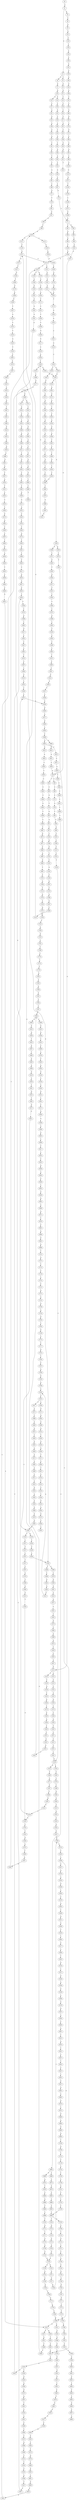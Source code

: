 strict digraph  {
	S0 -> S1 [ label = A ];
	S1 -> S2 [ label = G ];
	S1 -> S3 [ label = A ];
	S2 -> S4 [ label = C ];
	S2 -> S5 [ label = T ];
	S3 -> S6 [ label = C ];
	S4 -> S7 [ label = A ];
	S5 -> S8 [ label = A ];
	S6 -> S9 [ label = A ];
	S7 -> S10 [ label = G ];
	S8 -> S11 [ label = G ];
	S9 -> S12 [ label = G ];
	S10 -> S13 [ label = A ];
	S10 -> S14 [ label = G ];
	S11 -> S15 [ label = C ];
	S12 -> S16 [ label = C ];
	S13 -> S17 [ label = T ];
	S14 -> S18 [ label = T ];
	S15 -> S19 [ label = T ];
	S16 -> S20 [ label = T ];
	S17 -> S21 [ label = A ];
	S18 -> S22 [ label = G ];
	S19 -> S23 [ label = C ];
	S20 -> S24 [ label = A ];
	S21 -> S25 [ label = A ];
	S22 -> S26 [ label = C ];
	S23 -> S27 [ label = C ];
	S24 -> S28 [ label = C ];
	S25 -> S29 [ label = A ];
	S26 -> S30 [ label = A ];
	S27 -> S31 [ label = A ];
	S28 -> S32 [ label = G ];
	S29 -> S33 [ label = A ];
	S30 -> S34 [ label = C ];
	S31 -> S35 [ label = C ];
	S32 -> S36 [ label = A ];
	S33 -> S37 [ label = A ];
	S34 -> S38 [ label = G ];
	S35 -> S39 [ label = C ];
	S36 -> S40 [ label = G ];
	S37 -> S41 [ label = C ];
	S38 -> S42 [ label = C ];
	S39 -> S43 [ label = G ];
	S40 -> S44 [ label = A ];
	S41 -> S45 [ label = T ];
	S42 -> S46 [ label = G ];
	S43 -> S47 [ label = G ];
	S44 -> S48 [ label = A ];
	S45 -> S49 [ label = T ];
	S46 -> S50 [ label = G ];
	S47 -> S51 [ label = A ];
	S48 -> S52 [ label = C ];
	S49 -> S53 [ label = T ];
	S50 -> S54 [ label = T ];
	S51 -> S55 [ label = C ];
	S52 -> S56 [ label = T ];
	S53 -> S57 [ label = G ];
	S54 -> S58 [ label = G ];
	S55 -> S59 [ label = G ];
	S56 -> S60 [ label = G ];
	S57 -> S61 [ label = C ];
	S58 -> S62 [ label = C ];
	S59 -> S63 [ label = C ];
	S59 -> S64 [ label = T ];
	S60 -> S65 [ label = G ];
	S61 -> S66 [ label = C ];
	S62 -> S67 [ label = C ];
	S63 -> S68 [ label = C ];
	S64 -> S69 [ label = C ];
	S65 -> S70 [ label = C ];
	S66 -> S71 [ label = G ];
	S67 -> S72 [ label = G ];
	S68 -> S73 [ label = C ];
	S69 -> S74 [ label = G ];
	S70 -> S75 [ label = G ];
	S71 -> S76 [ label = T ];
	S72 -> S77 [ label = C ];
	S73 -> S78 [ label = A ];
	S74 -> S79 [ label = T ];
	S75 -> S80 [ label = C ];
	S76 -> S81 [ label = A ];
	S77 -> S82 [ label = C ];
	S77 -> S83 [ label = A ];
	S78 -> S84 [ label = T ];
	S79 -> S85 [ label = G ];
	S80 -> S86 [ label = A ];
	S81 -> S87 [ label = G ];
	S82 -> S88 [ label = G ];
	S83 -> S89 [ label = A ];
	S84 -> S90 [ label = C ];
	S85 -> S91 [ label = A ];
	S86 -> S92 [ label = G ];
	S87 -> S93 [ label = C ];
	S88 -> S94 [ label = G ];
	S89 -> S95 [ label = C ];
	S90 -> S96 [ label = G ];
	S91 -> S97 [ label = C ];
	S92 -> S98 [ label = C ];
	S93 -> S99 [ label = C ];
	S94 -> S100 [ label = T ];
	S95 -> S101 [ label = C ];
	S96 -> S102 [ label = T ];
	S97 -> S103 [ label = C ];
	S98 -> S104 [ label = G ];
	S99 -> S105 [ label = G ];
	S100 -> S106 [ label = G ];
	S101 -> S107 [ label = A ];
	S102 -> S108 [ label = C ];
	S103 -> S109 [ label = G ];
	S104 -> S110 [ label = G ];
	S105 -> S111 [ label = G ];
	S105 -> S112 [ label = C ];
	S106 -> S113 [ label = G ];
	S107 -> S114 [ label = G ];
	S108 -> S115 [ label = C ];
	S109 -> S116 [ label = G ];
	S110 -> S117 [ label = G ];
	S111 -> S118 [ label = T ];
	S112 -> S119 [ label = T ];
	S113 -> S120 [ label = T ];
	S113 -> S121 [ label = A ];
	S114 -> S122 [ label = A ];
	S114 -> S123 [ label = T ];
	S115 -> S124 [ label = T ];
	S116 -> S125 [ label = T ];
	S117 -> S126 [ label = T ];
	S118 -> S127 [ label = G ];
	S119 -> S128 [ label = G ];
	S120 -> S129 [ label = G ];
	S120 -> S130 [ label = T ];
	S121 -> S131 [ label = A ];
	S122 -> S132 [ label = A ];
	S123 -> S133 [ label = C ];
	S124 -> S134 [ label = C ];
	S125 -> S135 [ label = C ];
	S126 -> S136 [ label = G ];
	S127 -> S137 [ label = A ];
	S127 -> S113 [ label = G ];
	S128 -> S138 [ label = G ];
	S129 -> S139 [ label = G ];
	S130 -> S140 [ label = A ];
	S131 -> S141 [ label = G ];
	S132 -> S142 [ label = C ];
	S133 -> S143 [ label = G ];
	S134 -> S144 [ label = T ];
	S135 -> S145 [ label = G ];
	S136 -> S146 [ label = C ];
	S137 -> S147 [ label = C ];
	S138 -> S148 [ label = A ];
	S139 -> S149 [ label = A ];
	S140 -> S150 [ label = G ];
	S141 -> S151 [ label = A ];
	S142 -> S152 [ label = A ];
	S143 -> S153 [ label = C ];
	S144 -> S154 [ label = T ];
	S144 -> S155 [ label = G ];
	S145 -> S156 [ label = C ];
	S146 -> S157 [ label = C ];
	S147 -> S158 [ label = G ];
	S148 -> S159 [ label = A ];
	S149 -> S160 [ label = A ];
	S150 -> S161 [ label = A ];
	S151 -> S162 [ label = A ];
	S152 -> S163 [ label = G ];
	S153 -> S164 [ label = G ];
	S154 -> S165 [ label = C ];
	S155 -> S166 [ label = T ];
	S156 -> S167 [ label = G ];
	S157 -> S168 [ label = G ];
	S158 -> S169 [ label = T ];
	S159 -> S170 [ label = G ];
	S160 -> S171 [ label = C ];
	S161 -> S172 [ label = A ];
	S162 -> S173 [ label = C ];
	S163 -> S174 [ label = C ];
	S164 -> S175 [ label = C ];
	S165 -> S176 [ label = T ];
	S166 -> S177 [ label = C ];
	S167 -> S178 [ label = T ];
	S168 -> S77 [ label = C ];
	S169 -> S179 [ label = G ];
	S170 -> S180 [ label = A ];
	S171 -> S181 [ label = C ];
	S172 -> S182 [ label = G ];
	S173 -> S183 [ label = G ];
	S174 -> S184 [ label = C ];
	S175 -> S185 [ label = A ];
	S176 -> S186 [ label = C ];
	S177 -> S187 [ label = G ];
	S178 -> S188 [ label = A ];
	S179 -> S189 [ label = G ];
	S180 -> S162 [ label = A ];
	S181 -> S190 [ label = T ];
	S182 -> S191 [ label = G ];
	S183 -> S192 [ label = G ];
	S184 -> S193 [ label = G ];
	S185 -> S194 [ label = G ];
	S186 -> S195 [ label = G ];
	S187 -> S196 [ label = T ];
	S188 -> S197 [ label = G ];
	S189 -> S198 [ label = G ];
	S190 -> S199 [ label = C ];
	S191 -> S200 [ label = G ];
	S192 -> S201 [ label = C ];
	S193 -> S202 [ label = T ];
	S194 -> S203 [ label = C ];
	S195 -> S204 [ label = G ];
	S196 -> S205 [ label = G ];
	S197 -> S206 [ label = C ];
	S198 -> S207 [ label = T ];
	S199 -> S208 [ label = G ];
	S200 -> S209 [ label = G ];
	S201 -> S210 [ label = A ];
	S202 -> S211 [ label = C ];
	S203 -> S212 [ label = C ];
	S204 -> S213 [ label = A ];
	S205 -> S214 [ label = G ];
	S206 -> S215 [ label = C ];
	S207 -> S216 [ label = A ];
	S208 -> S217 [ label = G ];
	S209 -> S218 [ label = T ];
	S209 -> S219 [ label = G ];
	S210 -> S220 [ label = C ];
	S211 -> S221 [ label = C ];
	S212 -> S222 [ label = G ];
	S213 -> S223 [ label = G ];
	S214 -> S224 [ label = T ];
	S215 -> S105 [ label = G ];
	S216 -> S225 [ label = C ];
	S217 -> S226 [ label = C ];
	S218 -> S227 [ label = C ];
	S219 -> S228 [ label = T ];
	S220 -> S229 [ label = C ];
	S220 -> S230 [ label = T ];
	S221 -> S231 [ label = T ];
	S222 -> S232 [ label = G ];
	S223 -> S233 [ label = A ];
	S224 -> S234 [ label = A ];
	S225 -> S235 [ label = T ];
	S226 -> S236 [ label = A ];
	S227 -> S237 [ label = T ];
	S228 -> S238 [ label = C ];
	S229 -> S239 [ label = G ];
	S230 -> S240 [ label = G ];
	S231 -> S241 [ label = C ];
	S232 -> S242 [ label = T ];
	S233 -> S243 [ label = G ];
	S234 -> S244 [ label = C ];
	S235 -> S245 [ label = A ];
	S236 -> S246 [ label = C ];
	S237 -> S247 [ label = C ];
	S238 -> S248 [ label = C ];
	S239 -> S249 [ label = A ];
	S239 -> S250 [ label = G ];
	S240 -> S251 [ label = G ];
	S241 -> S144 [ label = T ];
	S242 -> S127 [ label = G ];
	S243 -> S252 [ label = G ];
	S244 -> S253 [ label = C ];
	S245 -> S254 [ label = T ];
	S246 -> S255 [ label = G ];
	S246 -> S256 [ label = C ];
	S247 -> S257 [ label = T ];
	S248 -> S258 [ label = G ];
	S249 -> S259 [ label = G ];
	S249 -> S260 [ label = A ];
	S250 -> S261 [ label = G ];
	S251 -> S262 [ label = G ];
	S252 -> S263 [ label = T ];
	S253 -> S264 [ label = G ];
	S254 -> S265 [ label = T ];
	S255 -> S266 [ label = C ];
	S256 -> S239 [ label = G ];
	S257 -> S267 [ label = C ];
	S258 -> S268 [ label = C ];
	S258 -> S269 [ label = T ];
	S259 -> S270 [ label = T ];
	S260 -> S271 [ label = T ];
	S261 -> S272 [ label = A ];
	S262 -> S273 [ label = A ];
	S263 -> S274 [ label = C ];
	S264 -> S275 [ label = G ];
	S265 -> S276 [ label = G ];
	S266 -> S277 [ label = G ];
	S267 -> S278 [ label = G ];
	S268 -> S279 [ label = C ];
	S269 -> S280 [ label = C ];
	S270 -> S281 [ label = C ];
	S271 -> S282 [ label = G ];
	S272 -> S283 [ label = A ];
	S273 -> S284 [ label = A ];
	S274 -> S285 [ label = C ];
	S275 -> S286 [ label = T ];
	S276 -> S287 [ label = G ];
	S277 -> S288 [ label = C ];
	S278 -> S289 [ label = T ];
	S279 -> S290 [ label = G ];
	S280 -> S291 [ label = G ];
	S281 -> S292 [ label = C ];
	S282 -> S293 [ label = T ];
	S283 -> S294 [ label = T ];
	S284 -> S295 [ label = C ];
	S285 -> S296 [ label = C ];
	S286 -> S297 [ label = G ];
	S287 -> S298 [ label = A ];
	S288 -> S299 [ label = G ];
	S289 -> S300 [ label = G ];
	S290 -> S301 [ label = G ];
	S291 -> S302 [ label = G ];
	S292 -> S303 [ label = A ];
	S293 -> S304 [ label = A ];
	S294 -> S305 [ label = T ];
	S295 -> S306 [ label = T ];
	S296 -> S307 [ label = A ];
	S296 -> S308 [ label = G ];
	S297 -> S309 [ label = G ];
	S298 -> S310 [ label = A ];
	S299 -> S311 [ label = C ];
	S299 -> S312 [ label = G ];
	S300 -> S313 [ label = G ];
	S301 -> S314 [ label = A ];
	S302 -> S315 [ label = A ];
	S303 -> S316 [ label = G ];
	S304 -> S317 [ label = G ];
	S305 -> S318 [ label = G ];
	S306 -> S319 [ label = G ];
	S307 -> S320 [ label = G ];
	S308 -> S321 [ label = G ];
	S308 -> S322 [ label = A ];
	S309 -> S120 [ label = T ];
	S310 -> S323 [ label = C ];
	S311 -> S324 [ label = G ];
	S312 -> S325 [ label = C ];
	S313 -> S326 [ label = T ];
	S314 -> S327 [ label = A ];
	S315 -> S328 [ label = A ];
	S316 -> S329 [ label = T ];
	S316 -> S330 [ label = C ];
	S317 -> S331 [ label = T ];
	S318 -> S332 [ label = A ];
	S319 -> S333 [ label = G ];
	S320 -> S334 [ label = A ];
	S321 -> S335 [ label = A ];
	S322 -> S336 [ label = G ];
	S322 -> S337 [ label = A ];
	S323 -> S338 [ label = G ];
	S324 -> S339 [ label = T ];
	S325 -> S340 [ label = T ];
	S326 -> S234 [ label = A ];
	S327 -> S341 [ label = C ];
	S328 -> S342 [ label = C ];
	S329 -> S343 [ label = A ];
	S330 -> S344 [ label = T ];
	S331 -> S345 [ label = T ];
	S332 -> S346 [ label = A ];
	S333 -> S347 [ label = A ];
	S334 -> S348 [ label = G ];
	S335 -> S349 [ label = G ];
	S336 -> S350 [ label = T ];
	S337 -> S351 [ label = G ];
	S338 -> S352 [ label = G ];
	S339 -> S353 [ label = C ];
	S340 -> S354 [ label = G ];
	S341 -> S355 [ label = T ];
	S342 -> S356 [ label = A ];
	S342 -> S357 [ label = T ];
	S343 -> S358 [ label = G ];
	S344 -> S359 [ label = T ];
	S345 -> S360 [ label = T ];
	S346 -> S361 [ label = C ];
	S347 -> S362 [ label = C ];
	S348 -> S363 [ label = C ];
	S349 -> S364 [ label = G ];
	S350 -> S365 [ label = C ];
	S351 -> S366 [ label = T ];
	S352 -> S367 [ label = T ];
	S353 -> S368 [ label = G ];
	S354 -> S369 [ label = G ];
	S355 -> S370 [ label = G ];
	S356 -> S371 [ label = G ];
	S357 -> S372 [ label = A ];
	S358 -> S373 [ label = G ];
	S359 -> S374 [ label = C ];
	S360 -> S375 [ label = C ];
	S361 -> S376 [ label = C ];
	S362 -> S377 [ label = C ];
	S363 -> S378 [ label = C ];
	S364 -> S379 [ label = C ];
	S365 -> S292 [ label = C ];
	S366 -> S380 [ label = C ];
	S367 -> S381 [ label = A ];
	S368 -> S382 [ label = A ];
	S369 -> S383 [ label = A ];
	S370 -> S384 [ label = C ];
	S371 -> S385 [ label = G ];
	S372 -> S386 [ label = C ];
	S373 -> S387 [ label = G ];
	S374 -> S388 [ label = A ];
	S375 -> S389 [ label = A ];
	S376 -> S390 [ label = C ];
	S377 -> S391 [ label = C ];
	S378 -> S392 [ label = A ];
	S379 -> S393 [ label = G ];
	S380 -> S394 [ label = G ];
	S381 -> S395 [ label = C ];
	S382 -> S396 [ label = C ];
	S383 -> S397 [ label = A ];
	S384 -> S398 [ label = A ];
	S385 -> S399 [ label = A ];
	S386 -> S400 [ label = A ];
	S387 -> S401 [ label = T ];
	S388 -> S402 [ label = C ];
	S389 -> S403 [ label = C ];
	S390 -> S404 [ label = G ];
	S391 -> S405 [ label = G ];
	S392 -> S406 [ label = C ];
	S393 -> S407 [ label = T ];
	S394 -> S408 [ label = C ];
	S394 -> S409 [ label = A ];
	S395 -> S410 [ label = G ];
	S396 -> S411 [ label = G ];
	S397 -> S412 [ label = T ];
	S398 -> S413 [ label = A ];
	S399 -> S414 [ label = A ];
	S400 -> S415 [ label = A ];
	S401 -> S416 [ label = C ];
	S402 -> S417 [ label = G ];
	S403 -> S418 [ label = T ];
	S404 -> S419 [ label = T ];
	S405 -> S420 [ label = T ];
	S406 -> S421 [ label = G ];
	S407 -> S422 [ label = G ];
	S408 -> S423 [ label = G ];
	S409 -> S424 [ label = G ];
	S410 -> S425 [ label = A ];
	S411 -> S426 [ label = C ];
	S412 -> S427 [ label = G ];
	S413 -> S428 [ label = C ];
	S414 -> S429 [ label = T ];
	S415 -> S430 [ label = C ];
	S416 -> S431 [ label = A ];
	S417 -> S432 [ label = C ];
	S418 -> S433 [ label = C ];
	S419 -> S434 [ label = C ];
	S420 -> S435 [ label = C ];
	S421 -> S436 [ label = G ];
	S422 -> S437 [ label = G ];
	S423 -> S438 [ label = G ];
	S424 -> S439 [ label = G ];
	S425 -> S440 [ label = A ];
	S426 -> S441 [ label = G ];
	S427 -> S442 [ label = G ];
	S428 -> S443 [ label = C ];
	S429 -> S444 [ label = A ];
	S430 -> S445 [ label = G ];
	S431 -> S446 [ label = C ];
	S432 -> S447 [ label = C ];
	S433 -> S448 [ label = C ];
	S434 -> S449 [ label = T ];
	S435 -> S449 [ label = T ];
	S436 -> S450 [ label = T ];
	S437 -> S451 [ label = T ];
	S438 -> S452 [ label = C ];
	S439 -> S453 [ label = T ];
	S440 -> S454 [ label = G ];
	S441 -> S455 [ label = C ];
	S442 -> S456 [ label = G ];
	S443 -> S457 [ label = A ];
	S444 -> S458 [ label = G ];
	S445 -> S459 [ label = A ];
	S446 -> S460 [ label = T ];
	S447 -> S461 [ label = C ];
	S448 -> S462 [ label = T ];
	S449 -> S463 [ label = C ];
	S450 -> S464 [ label = T ];
	S451 -> S465 [ label = A ];
	S452 -> S466 [ label = T ];
	S453 -> S467 [ label = A ];
	S454 -> S468 [ label = A ];
	S455 -> S469 [ label = C ];
	S456 -> S470 [ label = G ];
	S457 -> S114 [ label = G ];
	S458 -> S471 [ label = T ];
	S459 -> S472 [ label = A ];
	S460 -> S473 [ label = C ];
	S461 -> S474 [ label = T ];
	S462 -> S475 [ label = T ];
	S463 -> S476 [ label = G ];
	S464 -> S477 [ label = A ];
	S465 -> S478 [ label = T ];
	S466 -> S479 [ label = A ];
	S467 -> S480 [ label = T ];
	S468 -> S481 [ label = A ];
	S469 -> S482 [ label = T ];
	S470 -> S483 [ label = T ];
	S471 -> S484 [ label = C ];
	S472 -> S485 [ label = A ];
	S473 -> S486 [ label = G ];
	S474 -> S487 [ label = T ];
	S475 -> S488 [ label = T ];
	S476 -> S489 [ label = G ];
	S477 -> S490 [ label = C ];
	S478 -> S491 [ label = G ];
	S479 -> S492 [ label = T ];
	S480 -> S493 [ label = A ];
	S481 -> S494 [ label = G ];
	S482 -> S495 [ label = C ];
	S483 -> S496 [ label = C ];
	S484 -> S497 [ label = T ];
	S485 -> S498 [ label = A ];
	S486 -> S499 [ label = C ];
	S487 -> S500 [ label = C ];
	S488 -> S501 [ label = C ];
	S489 -> S502 [ label = C ];
	S490 -> S503 [ label = T ];
	S491 -> S504 [ label = A ];
	S492 -> S505 [ label = A ];
	S493 -> S506 [ label = A ];
	S494 -> S507 [ label = T ];
	S495 -> S508 [ label = G ];
	S496 -> S509 [ label = C ];
	S497 -> S510 [ label = C ];
	S498 -> S511 [ label = C ];
	S499 -> S512 [ label = T ];
	S500 -> S513 [ label = A ];
	S501 -> S514 [ label = A ];
	S502 -> S515 [ label = A ];
	S503 -> S516 [ label = G ];
	S504 -> S517 [ label = G ];
	S505 -> S518 [ label = G ];
	S506 -> S519 [ label = G ];
	S507 -> S520 [ label = G ];
	S508 -> S521 [ label = G ];
	S509 -> S258 [ label = G ];
	S510 -> S522 [ label = T ];
	S511 -> S523 [ label = A ];
	S512 -> S524 [ label = T ];
	S513 -> S525 [ label = T ];
	S514 -> S526 [ label = T ];
	S515 -> S246 [ label = C ];
	S516 -> S527 [ label = C ];
	S517 -> S528 [ label = C ];
	S518 -> S529 [ label = T ];
	S519 -> S530 [ label = T ];
	S520 -> S531 [ label = T ];
	S521 -> S532 [ label = G ];
	S522 -> S533 [ label = C ];
	S523 -> S534 [ label = G ];
	S524 -> S535 [ label = C ];
	S525 -> S536 [ label = C ];
	S526 -> S537 [ label = C ];
	S527 -> S538 [ label = A ];
	S528 -> S539 [ label = G ];
	S529 -> S540 [ label = A ];
	S530 -> S541 [ label = C ];
	S531 -> S542 [ label = C ];
	S532 -> S543 [ label = C ];
	S533 -> S544 [ label = T ];
	S534 -> S545 [ label = A ];
	S535 -> S546 [ label = A ];
	S536 -> S547 [ label = C ];
	S537 -> S548 [ label = C ];
	S538 -> S549 [ label = G ];
	S539 -> S550 [ label = G ];
	S540 -> S551 [ label = G ];
	S541 -> S552 [ label = G ];
	S542 -> S553 [ label = C ];
	S543 -> S554 [ label = T ];
	S544 -> S555 [ label = G ];
	S545 -> S556 [ label = A ];
	S546 -> S557 [ label = T ];
	S547 -> S558 [ label = A ];
	S548 -> S558 [ label = A ];
	S549 -> S559 [ label = A ];
	S550 -> S560 [ label = T ];
	S551 -> S561 [ label = C ];
	S552 -> S562 [ label = T ];
	S553 -> S563 [ label = T ];
	S554 -> S564 [ label = C ];
	S555 -> S565 [ label = A ];
	S556 -> S566 [ label = G ];
	S557 -> S567 [ label = C ];
	S558 -> S568 [ label = G ];
	S559 -> S569 [ label = C ];
	S560 -> S570 [ label = C ];
	S561 -> S571 [ label = C ];
	S562 -> S572 [ label = G ];
	S563 -> S573 [ label = G ];
	S564 -> S574 [ label = A ];
	S565 -> S575 [ label = G ];
	S566 -> S576 [ label = G ];
	S567 -> S547 [ label = C ];
	S568 -> S577 [ label = A ];
	S569 -> S578 [ label = G ];
	S570 -> S579 [ label = G ];
	S571 -> S580 [ label = G ];
	S572 -> S581 [ label = G ];
	S573 -> S582 [ label = G ];
	S574 -> S583 [ label = C ];
	S575 -> S584 [ label = T ];
	S576 -> S585 [ label = G ];
	S577 -> S586 [ label = A ];
	S578 -> S587 [ label = G ];
	S579 -> S588 [ label = C ];
	S580 -> S589 [ label = A ];
	S581 -> S224 [ label = T ];
	S582 -> S590 [ label = C ];
	S583 -> S591 [ label = G ];
	S584 -> S592 [ label = A ];
	S585 -> S209 [ label = G ];
	S586 -> S593 [ label = C ];
	S587 -> S594 [ label = A ];
	S588 -> S595 [ label = A ];
	S589 -> S596 [ label = A ];
	S590 -> S597 [ label = C ];
	S591 -> S598 [ label = T ];
	S593 -> S599 [ label = C ];
	S594 -> S600 [ label = C ];
	S595 -> S601 [ label = C ];
	S596 -> S602 [ label = A ];
	S597 -> S603 [ label = T ];
	S598 -> S604 [ label = C ];
	S599 -> S605 [ label = A ];
	S599 -> S606 [ label = G ];
	S600 -> S607 [ label = A ];
	S601 -> S608 [ label = G ];
	S602 -> S609 [ label = C ];
	S603 -> S610 [ label = G ];
	S604 -> S611 [ label = C ];
	S605 -> S612 [ label = G ];
	S605 -> S613 [ label = C ];
	S606 -> S614 [ label = G ];
	S607 -> S615 [ label = C ];
	S608 -> S616 [ label = C ];
	S609 -> S617 [ label = C ];
	S610 -> S618 [ label = G ];
	S611 -> S619 [ label = A ];
	S612 -> S620 [ label = A ];
	S613 -> S621 [ label = C ];
	S614 -> S622 [ label = A ];
	S615 -> S623 [ label = A ];
	S616 -> S624 [ label = G ];
	S617 -> S625 [ label = C ];
	S618 -> S626 [ label = G ];
	S619 -> S627 [ label = G ];
	S620 -> S628 [ label = C ];
	S621 -> S629 [ label = A ];
	S622 -> S630 [ label = C ];
	S623 -> S631 [ label = C ];
	S624 -> S288 [ label = C ];
	S625 -> S632 [ label = C ];
	S626 -> S633 [ label = T ];
	S627 -> S634 [ label = C ];
	S628 -> S635 [ label = T ];
	S629 -> S636 [ label = C ];
	S630 -> S59 [ label = G ];
	S631 -> S637 [ label = C ];
	S632 -> S638 [ label = G ];
	S633 -> S639 [ label = C ];
	S634 -> S344 [ label = T ];
	S635 -> S640 [ label = C ];
	S636 -> S641 [ label = C ];
	S637 -> S642 [ label = T ];
	S638 -> S643 [ label = A ];
	S639 -> S644 [ label = C ];
	S640 -> S645 [ label = C ];
	S641 -> S646 [ label = C ];
	S642 -> S647 [ label = C ];
	S643 -> S648 [ label = C ];
	S644 -> S649 [ label = C ];
	S645 -> S650 [ label = C ];
	S646 -> S651 [ label = C ];
	S647 -> S652 [ label = T ];
	S648 -> S653 [ label = T ];
	S649 -> S654 [ label = G ];
	S650 -> S655 [ label = A ];
	S651 -> S656 [ label = T ];
	S652 -> S657 [ label = A ];
	S653 -> S658 [ label = A ];
	S654 -> S322 [ label = A ];
	S655 -> S659 [ label = T ];
	S656 -> S660 [ label = T ];
	S657 -> S661 [ label = G ];
	S658 -> S662 [ label = G ];
	S659 -> S663 [ label = C ];
	S660 -> S664 [ label = C ];
	S661 -> S665 [ label = A ];
	S662 -> S666 [ label = A ];
	S663 -> S667 [ label = T ];
	S664 -> S668 [ label = C ];
	S664 -> S669 [ label = G ];
	S665 -> S670 [ label = A ];
	S666 -> S671 [ label = A ];
	S667 -> S672 [ label = G ];
	S668 -> S673 [ label = T ];
	S669 -> S674 [ label = A ];
	S670 -> S675 [ label = C ];
	S671 -> S676 [ label = T ];
	S672 -> S677 [ label = C ];
	S673 -> S678 [ label = G ];
	S674 -> S679 [ label = T ];
	S675 -> S680 [ label = G ];
	S676 -> S681 [ label = C ];
	S677 -> S682 [ label = C ];
	S678 -> S683 [ label = T ];
	S679 -> S684 [ label = C ];
	S680 -> S685 [ label = A ];
	S681 -> S686 [ label = G ];
	S682 -> S687 [ label = A ];
	S683 -> S688 [ label = C ];
	S684 -> S689 [ label = G ];
	S685 -> S690 [ label = G ];
	S686 -> S691 [ label = G ];
	S687 -> S692 [ label = G ];
	S688 -> S693 [ label = C ];
	S689 -> S694 [ label = T ];
	S690 -> S695 [ label = G ];
	S691 -> S696 [ label = G ];
	S692 -> S697 [ label = T ];
	S693 -> S698 [ label = T ];
	S694 -> S699 [ label = T ];
	S695 -> S700 [ label = T ];
	S696 -> S701 [ label = T ];
	S697 -> S702 [ label = C ];
	S698 -> S703 [ label = A ];
	S698 -> S704 [ label = T ];
	S699 -> S705 [ label = T ];
	S700 -> S706 [ label = G ];
	S701 -> S707 [ label = A ];
	S702 -> S708 [ label = G ];
	S703 -> S709 [ label = C ];
	S704 -> S710 [ label = G ];
	S705 -> S711 [ label = G ];
	S706 -> S712 [ label = T ];
	S707 -> S713 [ label = T ];
	S708 -> S714 [ label = T ];
	S709 -> S715 [ label = T ];
	S710 -> S716 [ label = T ];
	S711 -> S717 [ label = T ];
	S712 -> S718 [ label = C ];
	S713 -> S719 [ label = C ];
	S714 -> S720 [ label = A ];
	S715 -> S721 [ label = A ];
	S716 -> S722 [ label = A ];
	S717 -> S723 [ label = A ];
	S718 -> S724 [ label = C ];
	S719 -> S725 [ label = C ];
	S720 -> S726 [ label = A ];
	S721 -> S727 [ label = C ];
	S722 -> S728 [ label = G ];
	S723 -> S729 [ label = G ];
	S724 -> S730 [ label = C ];
	S725 -> S731 [ label = C ];
	S726 -> S732 [ label = G ];
	S727 -> S733 [ label = C ];
	S728 -> S734 [ label = G ];
	S729 -> S735 [ label = G ];
	S730 -> S736 [ label = T ];
	S731 -> S737 [ label = G ];
	S732 -> S738 [ label = A ];
	S733 -> S739 [ label = A ];
	S734 -> S740 [ label = A ];
	S735 -> S740 [ label = A ];
	S736 -> S741 [ label = G ];
	S737 -> S742 [ label = A ];
	S738 -> S743 [ label = C ];
	S739 -> S744 [ label = G ];
	S740 -> S745 [ label = G ];
	S740 -> S746 [ label = A ];
	S741 -> S747 [ label = T ];
	S742 -> S748 [ label = A ];
	S743 -> S749 [ label = G ];
	S744 -> S750 [ label = G ];
	S745 -> S751 [ label = A ];
	S746 -> S752 [ label = A ];
	S747 -> S753 [ label = C ];
	S748 -> S754 [ label = A ];
	S749 -> S755 [ label = G ];
	S750 -> S756 [ label = A ];
	S751 -> S757 [ label = G ];
	S752 -> S758 [ label = G ];
	S753 -> S759 [ label = C ];
	S754 -> S760 [ label = G ];
	S755 -> S761 [ label = C ];
	S756 -> S762 [ label = G ];
	S757 -> S763 [ label = G ];
	S758 -> S764 [ label = G ];
	S759 -> S698 [ label = T ];
	S760 -> S765 [ label = T ];
	S761 -> S766 [ label = T ];
	S762 -> S767 [ label = A ];
	S763 -> S263 [ label = T ];
	S764 -> S768 [ label = T ];
	S765 -> S769 [ label = G ];
	S766 -> S770 [ label = C ];
	S767 -> S771 [ label = G ];
	S768 -> S772 [ label = C ];
	S769 -> S773 [ label = T ];
	S770 -> S774 [ label = T ];
	S771 -> S775 [ label = T ];
	S772 -> S776 [ label = C ];
	S773 -> S777 [ label = C ];
	S774 -> S778 [ label = C ];
	S775 -> S779 [ label = C ];
	S776 -> S780 [ label = C ];
	S777 -> S781 [ label = G ];
	S778 -> S782 [ label = G ];
	S779 -> S783 [ label = A ];
	S780 -> S308 [ label = G ];
	S781 -> S784 [ label = T ];
	S782 -> S785 [ label = A ];
	S783 -> S786 [ label = G ];
	S784 -> S787 [ label = C ];
	S785 -> S788 [ label = A ];
	S786 -> S789 [ label = G ];
	S787 -> S790 [ label = G ];
	S788 -> S791 [ label = G ];
	S789 -> S792 [ label = A ];
	S790 -> S793 [ label = G ];
	S791 -> S794 [ label = T ];
	S792 -> S795 [ label = C ];
	S793 -> S796 [ label = A ];
	S794 -> S797 [ label = C ];
	S795 -> S798 [ label = C ];
	S796 -> S328 [ label = A ];
	S797 -> S394 [ label = G ];
	S798 -> S799 [ label = A ];
	S799 -> S800 [ label = G ];
	S800 -> S801 [ label = T ];
	S801 -> S802 [ label = C ];
	S802 -> S803 [ label = T ];
	S803 -> S804 [ label = C ];
	S804 -> S805 [ label = T ];
	S805 -> S806 [ label = G ];
	S806 -> S807 [ label = T ];
	S807 -> S808 [ label = A ];
}
